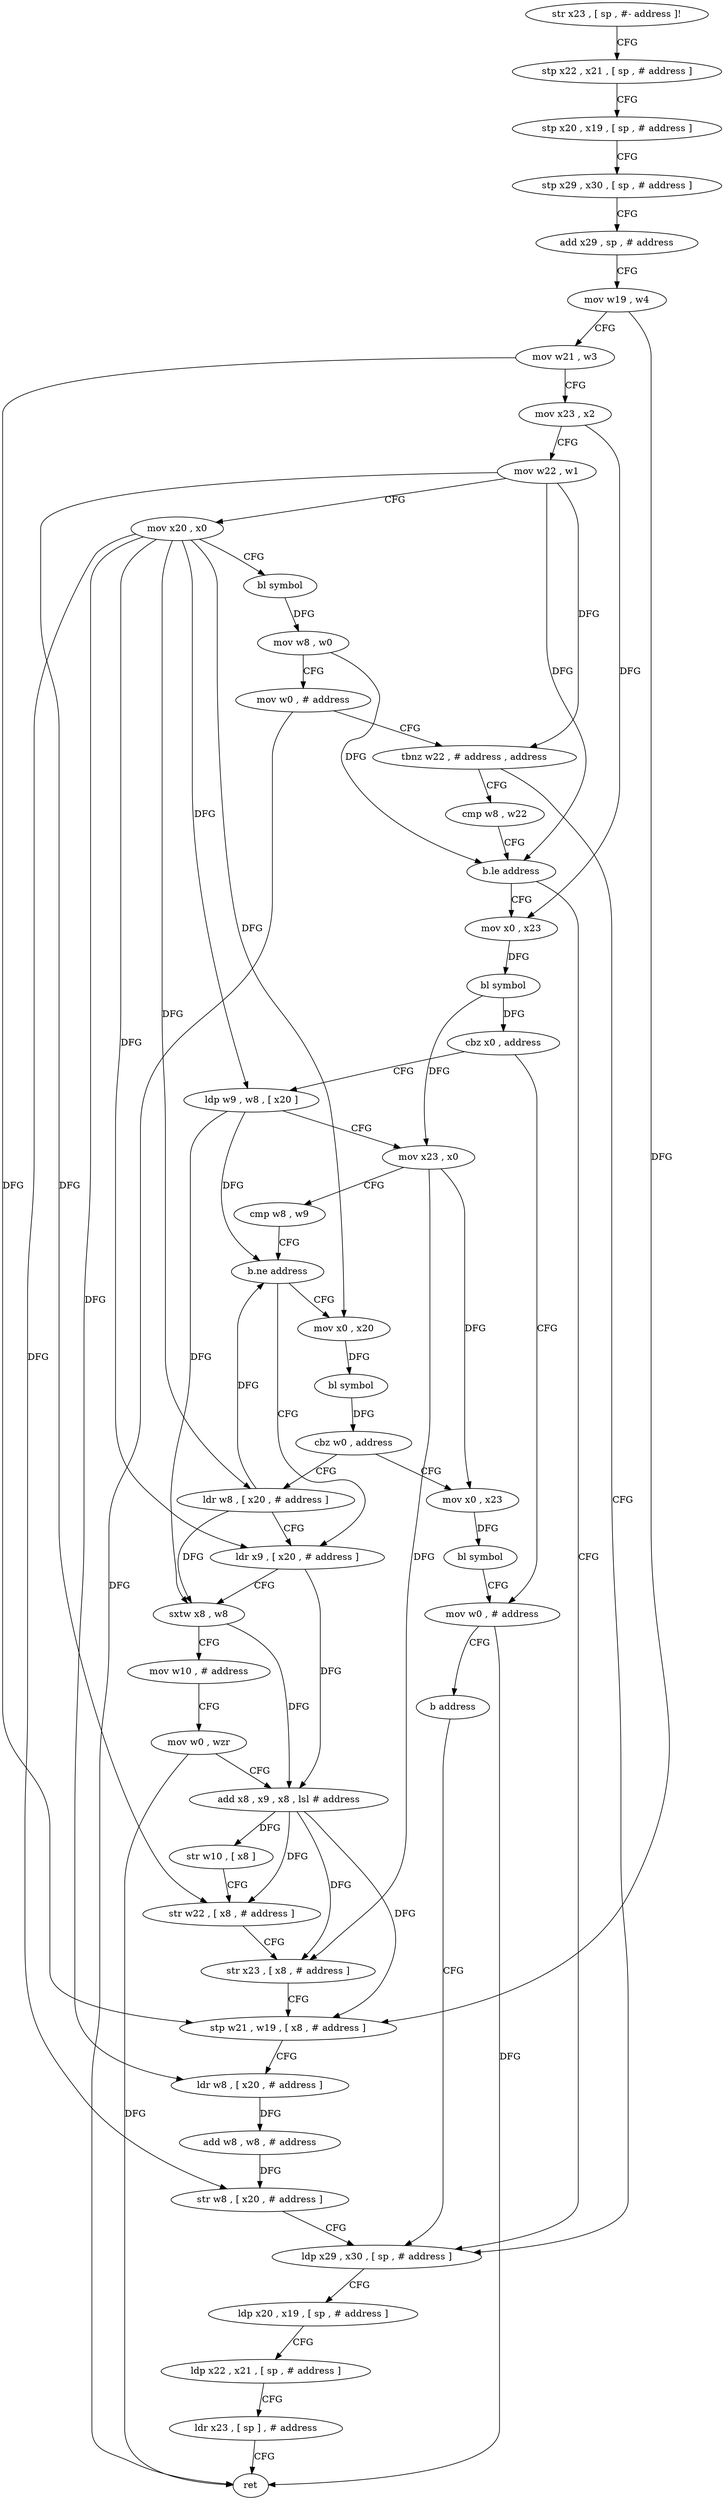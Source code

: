 digraph "func" {
"206396" [label = "str x23 , [ sp , #- address ]!" ]
"206400" [label = "stp x22 , x21 , [ sp , # address ]" ]
"206404" [label = "stp x20 , x19 , [ sp , # address ]" ]
"206408" [label = "stp x29 , x30 , [ sp , # address ]" ]
"206412" [label = "add x29 , sp , # address" ]
"206416" [label = "mov w19 , w4" ]
"206420" [label = "mov w21 , w3" ]
"206424" [label = "mov x23 , x2" ]
"206428" [label = "mov w22 , w1" ]
"206432" [label = "mov x20 , x0" ]
"206436" [label = "bl symbol" ]
"206440" [label = "mov w8 , w0" ]
"206444" [label = "mov w0 , # address" ]
"206448" [label = "tbnz w22 , # address , address" ]
"206568" [label = "ldp x29 , x30 , [ sp , # address ]" ]
"206452" [label = "cmp w8 , w22" ]
"206572" [label = "ldp x20 , x19 , [ sp , # address ]" ]
"206576" [label = "ldp x22 , x21 , [ sp , # address ]" ]
"206580" [label = "ldr x23 , [ sp ] , # address" ]
"206584" [label = "ret" ]
"206456" [label = "b.le address" ]
"206460" [label = "mov x0 , x23" ]
"206464" [label = "bl symbol" ]
"206468" [label = "cbz x0 , address" ]
"206508" [label = "mov w0 , # address" ]
"206472" [label = "ldp w9 , w8 , [ x20 ]" ]
"206512" [label = "b address" ]
"206476" [label = "mov x23 , x0" ]
"206480" [label = "cmp w8 , w9" ]
"206484" [label = "b.ne address" ]
"206520" [label = "ldr x9 , [ x20 , # address ]" ]
"206488" [label = "mov x0 , x20" ]
"206524" [label = "sxtw x8 , w8" ]
"206528" [label = "mov w10 , # address" ]
"206532" [label = "mov w0 , wzr" ]
"206536" [label = "add x8 , x9 , x8 , lsl # address" ]
"206540" [label = "str w10 , [ x8 ]" ]
"206544" [label = "str w22 , [ x8 , # address ]" ]
"206548" [label = "str x23 , [ x8 , # address ]" ]
"206552" [label = "stp w21 , w19 , [ x8 , # address ]" ]
"206556" [label = "ldr w8 , [ x20 , # address ]" ]
"206560" [label = "add w8 , w8 , # address" ]
"206564" [label = "str w8 , [ x20 , # address ]" ]
"206492" [label = "bl symbol" ]
"206496" [label = "cbz w0 , address" ]
"206516" [label = "ldr w8 , [ x20 , # address ]" ]
"206500" [label = "mov x0 , x23" ]
"206504" [label = "bl symbol" ]
"206396" -> "206400" [ label = "CFG" ]
"206400" -> "206404" [ label = "CFG" ]
"206404" -> "206408" [ label = "CFG" ]
"206408" -> "206412" [ label = "CFG" ]
"206412" -> "206416" [ label = "CFG" ]
"206416" -> "206420" [ label = "CFG" ]
"206416" -> "206552" [ label = "DFG" ]
"206420" -> "206424" [ label = "CFG" ]
"206420" -> "206552" [ label = "DFG" ]
"206424" -> "206428" [ label = "CFG" ]
"206424" -> "206460" [ label = "DFG" ]
"206428" -> "206432" [ label = "CFG" ]
"206428" -> "206448" [ label = "DFG" ]
"206428" -> "206456" [ label = "DFG" ]
"206428" -> "206544" [ label = "DFG" ]
"206432" -> "206436" [ label = "CFG" ]
"206432" -> "206472" [ label = "DFG" ]
"206432" -> "206520" [ label = "DFG" ]
"206432" -> "206556" [ label = "DFG" ]
"206432" -> "206564" [ label = "DFG" ]
"206432" -> "206488" [ label = "DFG" ]
"206432" -> "206516" [ label = "DFG" ]
"206436" -> "206440" [ label = "DFG" ]
"206440" -> "206444" [ label = "CFG" ]
"206440" -> "206456" [ label = "DFG" ]
"206444" -> "206448" [ label = "CFG" ]
"206444" -> "206584" [ label = "DFG" ]
"206448" -> "206568" [ label = "CFG" ]
"206448" -> "206452" [ label = "CFG" ]
"206568" -> "206572" [ label = "CFG" ]
"206452" -> "206456" [ label = "CFG" ]
"206572" -> "206576" [ label = "CFG" ]
"206576" -> "206580" [ label = "CFG" ]
"206580" -> "206584" [ label = "CFG" ]
"206456" -> "206568" [ label = "CFG" ]
"206456" -> "206460" [ label = "CFG" ]
"206460" -> "206464" [ label = "DFG" ]
"206464" -> "206468" [ label = "DFG" ]
"206464" -> "206476" [ label = "DFG" ]
"206468" -> "206508" [ label = "CFG" ]
"206468" -> "206472" [ label = "CFG" ]
"206508" -> "206512" [ label = "CFG" ]
"206508" -> "206584" [ label = "DFG" ]
"206472" -> "206476" [ label = "CFG" ]
"206472" -> "206484" [ label = "DFG" ]
"206472" -> "206524" [ label = "DFG" ]
"206512" -> "206568" [ label = "CFG" ]
"206476" -> "206480" [ label = "CFG" ]
"206476" -> "206548" [ label = "DFG" ]
"206476" -> "206500" [ label = "DFG" ]
"206480" -> "206484" [ label = "CFG" ]
"206484" -> "206520" [ label = "CFG" ]
"206484" -> "206488" [ label = "CFG" ]
"206520" -> "206524" [ label = "CFG" ]
"206520" -> "206536" [ label = "DFG" ]
"206488" -> "206492" [ label = "DFG" ]
"206524" -> "206528" [ label = "CFG" ]
"206524" -> "206536" [ label = "DFG" ]
"206528" -> "206532" [ label = "CFG" ]
"206532" -> "206536" [ label = "CFG" ]
"206532" -> "206584" [ label = "DFG" ]
"206536" -> "206540" [ label = "DFG" ]
"206536" -> "206544" [ label = "DFG" ]
"206536" -> "206548" [ label = "DFG" ]
"206536" -> "206552" [ label = "DFG" ]
"206540" -> "206544" [ label = "CFG" ]
"206544" -> "206548" [ label = "CFG" ]
"206548" -> "206552" [ label = "CFG" ]
"206552" -> "206556" [ label = "CFG" ]
"206556" -> "206560" [ label = "DFG" ]
"206560" -> "206564" [ label = "DFG" ]
"206564" -> "206568" [ label = "CFG" ]
"206492" -> "206496" [ label = "DFG" ]
"206496" -> "206516" [ label = "CFG" ]
"206496" -> "206500" [ label = "CFG" ]
"206516" -> "206520" [ label = "CFG" ]
"206516" -> "206524" [ label = "DFG" ]
"206516" -> "206484" [ label = "DFG" ]
"206500" -> "206504" [ label = "DFG" ]
"206504" -> "206508" [ label = "CFG" ]
}
